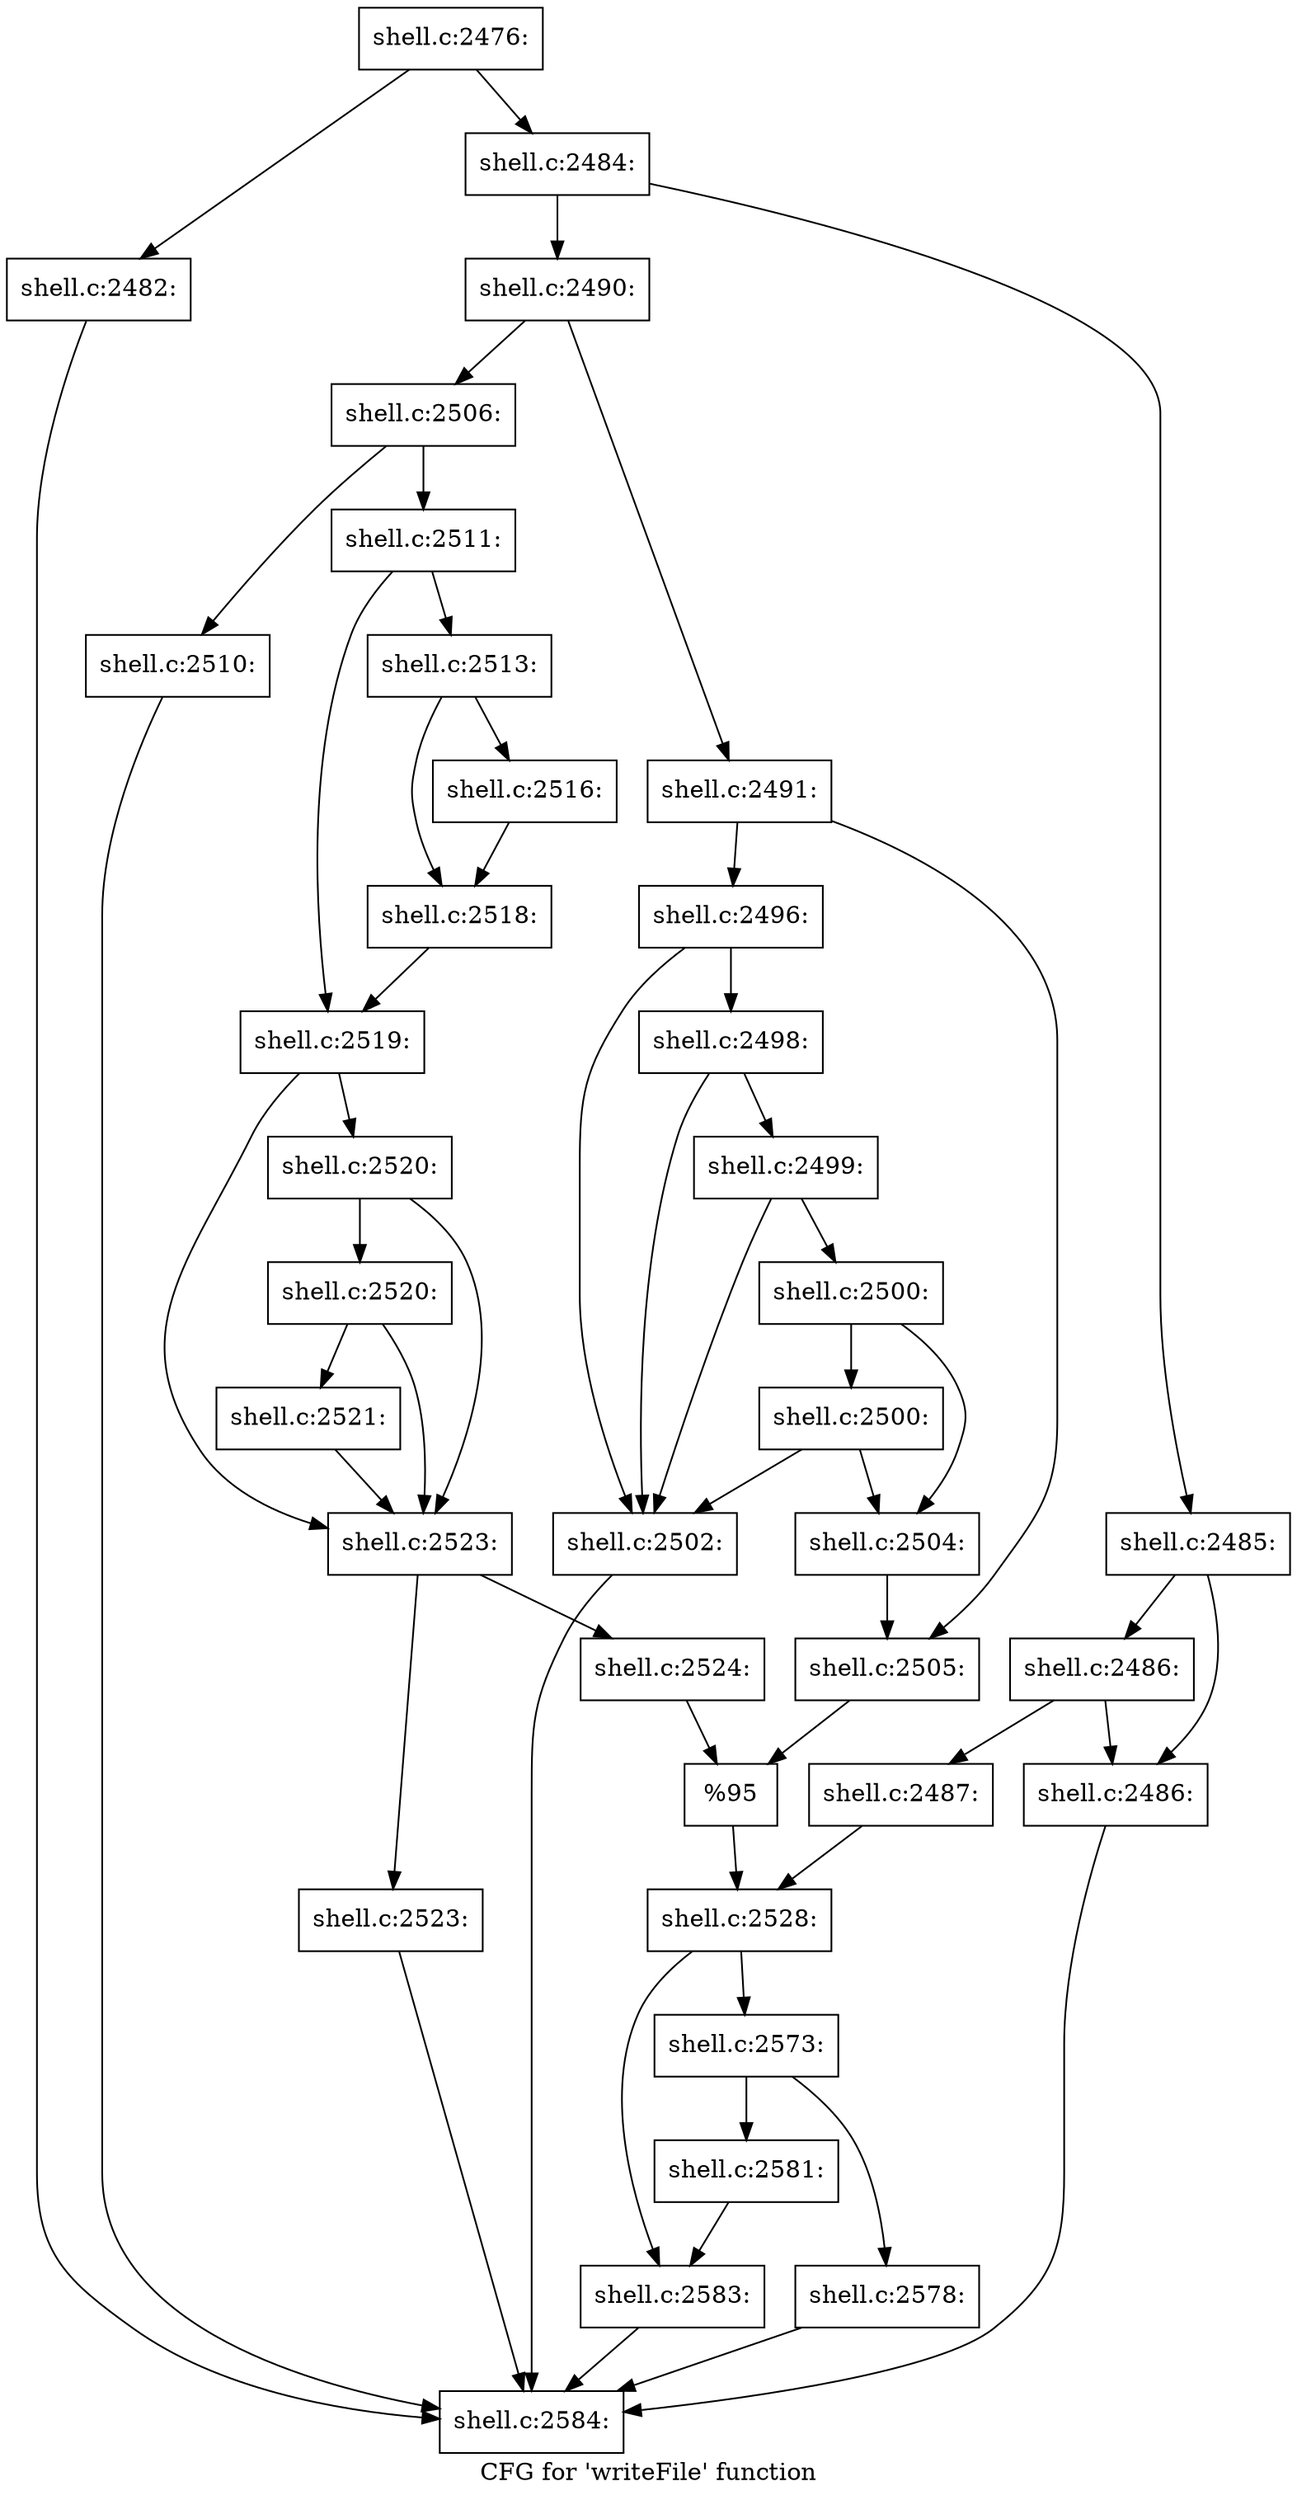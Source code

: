 digraph "CFG for 'writeFile' function" {
	label="CFG for 'writeFile' function";

	Node0x56027673c560 [shape=record,label="{shell.c:2476:}"];
	Node0x56027673c560 -> Node0x560276842090;
	Node0x56027673c560 -> Node0x5602768420e0;
	Node0x560276842090 [shape=record,label="{shell.c:2482:}"];
	Node0x560276842090 -> Node0x56027673c6e0;
	Node0x5602768420e0 [shape=record,label="{shell.c:2484:}"];
	Node0x5602768420e0 -> Node0x5602768425a0;
	Node0x5602768420e0 -> Node0x560276842640;
	Node0x5602768425a0 [shape=record,label="{shell.c:2485:}"];
	Node0x5602768425a0 -> Node0x560276842f30;
	Node0x5602768425a0 -> Node0x560276842fd0;
	Node0x560276842fd0 [shape=record,label="{shell.c:2486:}"];
	Node0x560276842fd0 -> Node0x560276842f30;
	Node0x560276842fd0 -> Node0x560276842f80;
	Node0x560276842f30 [shape=record,label="{shell.c:2486:}"];
	Node0x560276842f30 -> Node0x56027673c6e0;
	Node0x560276842f80 [shape=record,label="{shell.c:2487:}"];
	Node0x560276842f80 -> Node0x5602768425f0;
	Node0x560276842640 [shape=record,label="{shell.c:2490:}"];
	Node0x560276842640 -> Node0x560276843a20;
	Node0x560276842640 -> Node0x560276843fc0;
	Node0x560276843a20 [shape=record,label="{shell.c:2491:}"];
	Node0x560276843a20 -> Node0x560276844320;
	Node0x560276843a20 -> Node0x560276844370;
	Node0x560276844320 [shape=record,label="{shell.c:2496:}"];
	Node0x560276844320 -> Node0x560276844bb0;
	Node0x560276844320 -> Node0x560276846300;
	Node0x560276846300 [shape=record,label="{shell.c:2498:}"];
	Node0x560276846300 -> Node0x560276844bb0;
	Node0x560276846300 -> Node0x560276846280;
	Node0x560276846280 [shape=record,label="{shell.c:2499:}"];
	Node0x560276846280 -> Node0x560276846200;
	Node0x560276846280 -> Node0x560276844bb0;
	Node0x560276846200 [shape=record,label="{shell.c:2500:}"];
	Node0x560276846200 -> Node0x5602762603e0;
	Node0x560276846200 -> Node0x5602768461b0;
	Node0x5602762603e0 [shape=record,label="{shell.c:2500:}"];
	Node0x5602762603e0 -> Node0x560276844bb0;
	Node0x5602762603e0 -> Node0x5602768461b0;
	Node0x560276844bb0 [shape=record,label="{shell.c:2502:}"];
	Node0x560276844bb0 -> Node0x56027673c6e0;
	Node0x5602768461b0 [shape=record,label="{shell.c:2504:}"];
	Node0x5602768461b0 -> Node0x560276844370;
	Node0x560276844370 [shape=record,label="{shell.c:2505:}"];
	Node0x560276844370 -> Node0x560276843f70;
	Node0x560276843fc0 [shape=record,label="{shell.c:2506:}"];
	Node0x560276843fc0 -> Node0x560276849150;
	Node0x560276843fc0 -> Node0x5602768491a0;
	Node0x560276849150 [shape=record,label="{shell.c:2510:}"];
	Node0x560276849150 -> Node0x56027673c6e0;
	Node0x5602768491a0 [shape=record,label="{shell.c:2511:}"];
	Node0x5602768491a0 -> Node0x5602768497a0;
	Node0x5602768491a0 -> Node0x5602768497f0;
	Node0x5602768497a0 [shape=record,label="{shell.c:2513:}"];
	Node0x5602768497a0 -> Node0x56027684a4e0;
	Node0x5602768497a0 -> Node0x56027684aac0;
	Node0x56027684a4e0 [shape=record,label="{shell.c:2516:}"];
	Node0x56027684a4e0 -> Node0x56027684aac0;
	Node0x56027684aac0 [shape=record,label="{shell.c:2518:}"];
	Node0x56027684aac0 -> Node0x5602768497f0;
	Node0x5602768497f0 [shape=record,label="{shell.c:2519:}"];
	Node0x5602768497f0 -> Node0x56027684b220;
	Node0x5602768497f0 -> Node0x56027684b150;
	Node0x56027684b220 [shape=record,label="{shell.c:2520:}"];
	Node0x56027684b220 -> Node0x56027684b1a0;
	Node0x56027684b220 -> Node0x56027684b150;
	Node0x56027684b1a0 [shape=record,label="{shell.c:2520:}"];
	Node0x56027684b1a0 -> Node0x56027684b100;
	Node0x56027684b1a0 -> Node0x56027684b150;
	Node0x56027684b100 [shape=record,label="{shell.c:2521:}"];
	Node0x56027684b100 -> Node0x56027684b150;
	Node0x56027684b150 [shape=record,label="{shell.c:2523:}"];
	Node0x56027684b150 -> Node0x56027684bda0;
	Node0x56027684b150 -> Node0x56027684bdf0;
	Node0x56027684bda0 [shape=record,label="{shell.c:2523:}"];
	Node0x56027684bda0 -> Node0x56027673c6e0;
	Node0x56027684bdf0 [shape=record,label="{shell.c:2524:}"];
	Node0x56027684bdf0 -> Node0x560276843f70;
	Node0x560276843f70 [shape=record,label="{%95}"];
	Node0x560276843f70 -> Node0x5602768425f0;
	Node0x5602768425f0 [shape=record,label="{shell.c:2528:}"];
	Node0x5602768425f0 -> Node0x56027684c8d0;
	Node0x5602768425f0 -> Node0x56027684cc10;
	Node0x56027684c8d0 [shape=record,label="{shell.c:2573:}"];
	Node0x56027684c8d0 -> Node0x56027684f4d0;
	Node0x56027684c8d0 -> Node0x56027684fbe0;
	Node0x56027684f4d0 [shape=record,label="{shell.c:2578:}"];
	Node0x56027684f4d0 -> Node0x56027673c6e0;
	Node0x56027684fbe0 [shape=record,label="{shell.c:2581:}"];
	Node0x56027684fbe0 -> Node0x56027684cc10;
	Node0x56027684cc10 [shape=record,label="{shell.c:2583:}"];
	Node0x56027684cc10 -> Node0x56027673c6e0;
	Node0x56027673c6e0 [shape=record,label="{shell.c:2584:}"];
}
